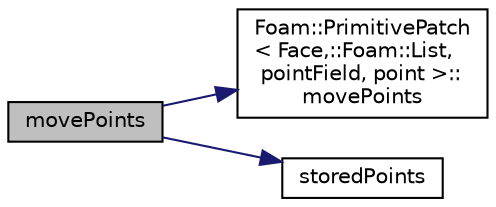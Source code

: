 digraph "movePoints"
{
  bgcolor="transparent";
  edge [fontname="Helvetica",fontsize="10",labelfontname="Helvetica",labelfontsize="10"];
  node [fontname="Helvetica",fontsize="10",shape=record];
  rankdir="LR";
  Node1 [label="movePoints",height=0.2,width=0.4,color="black", fillcolor="grey75", style="filled", fontcolor="black"];
  Node1 -> Node2 [color="midnightblue",fontsize="10",style="solid",fontname="Helvetica"];
  Node2 [label="Foam::PrimitivePatch\l\< Face,::Foam::List,\l pointField, point \>::\lmovePoints",height=0.2,width=0.4,color="black",URL="$a02011.html#a4fb366d4fdab7f8f6bcb1cd811d0fb8a",tooltip="Correct patch after moving points. "];
  Node1 -> Node3 [color="midnightblue",fontsize="10",style="solid",fontname="Helvetica"];
  Node3 [label="storedPoints",height=0.2,width=0.4,color="black",URL="$a01497.html#a42d63b7b3dcf589fbe1c4cd2bc8e3d9b",tooltip="Non-const access to global points. "];
}
